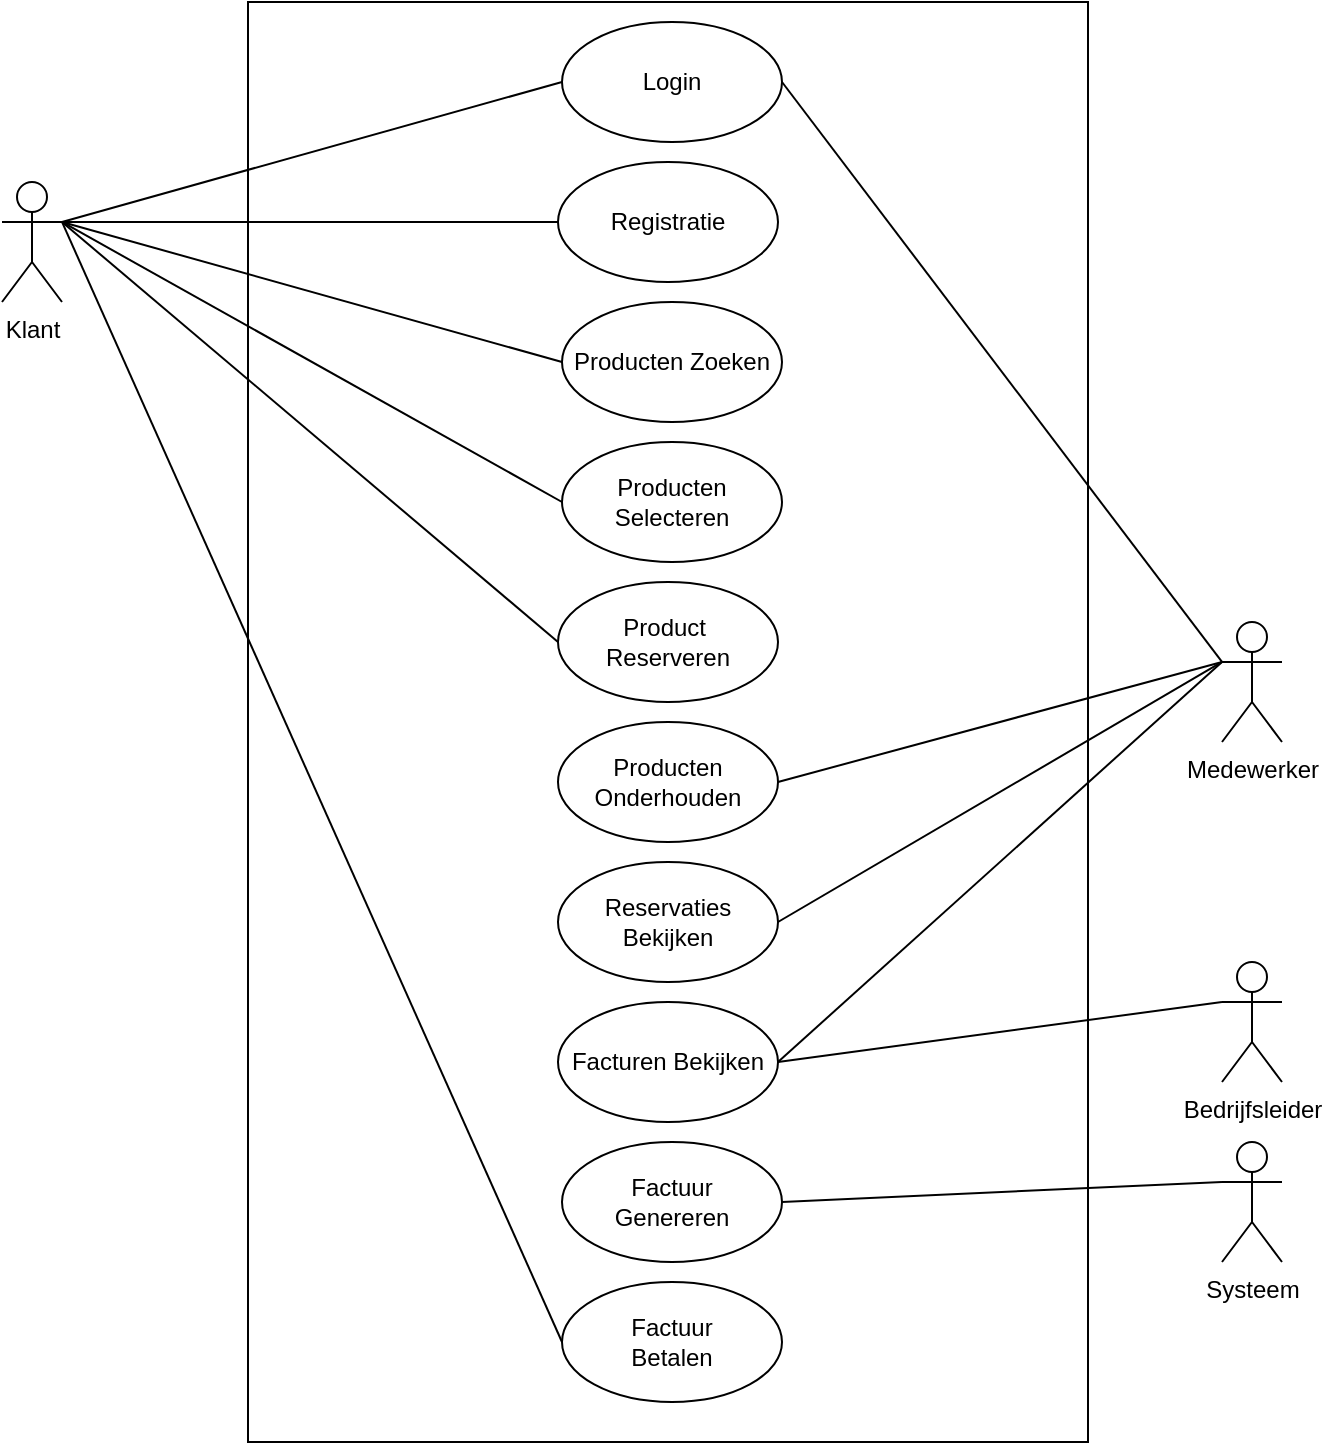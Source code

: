 <mxfile version="11.2.8" type="device" pages="1"><diagram id="GRLYx-MH9I6aNWoCMY3W" name="Page-1"><mxGraphModel dx="1504" dy="722" grid="1" gridSize="10" guides="1" tooltips="1" connect="1" arrows="1" fold="1" page="1" pageScale="1" pageWidth="827" pageHeight="1169" math="0" shadow="0"><root><mxCell id="0"/><mxCell id="1" parent="0"/><mxCell id="NoqfuO-_R5c9YaWRD9jd-1" value="" style="html=1;" vertex="1" parent="1"><mxGeometry x="203" y="30" width="420" height="720" as="geometry"/></mxCell><mxCell id="NoqfuO-_R5c9YaWRD9jd-2" value="Klant" style="shape=umlActor;verticalLabelPosition=bottom;labelBackgroundColor=#ffffff;verticalAlign=top;html=1;" vertex="1" parent="1"><mxGeometry x="80" y="120" width="30" height="60" as="geometry"/></mxCell><mxCell id="NoqfuO-_R5c9YaWRD9jd-3" value="Medewerker" style="shape=umlActor;verticalLabelPosition=bottom;labelBackgroundColor=#ffffff;verticalAlign=top;html=1;" vertex="1" parent="1"><mxGeometry x="690" y="340" width="30" height="60" as="geometry"/></mxCell><mxCell id="NoqfuO-_R5c9YaWRD9jd-8" value="Bedrijfsleider" style="shape=umlActor;verticalLabelPosition=bottom;labelBackgroundColor=#ffffff;verticalAlign=top;html=1;" vertex="1" parent="1"><mxGeometry x="690" y="510" width="30" height="60" as="geometry"/></mxCell><mxCell id="NoqfuO-_R5c9YaWRD9jd-12" value="Login" style="ellipse;whiteSpace=wrap;html=1;" vertex="1" parent="1"><mxGeometry x="360" y="40" width="110" height="60" as="geometry"/></mxCell><mxCell id="NoqfuO-_R5c9YaWRD9jd-17" value="" style="endArrow=none;html=1;entryX=0;entryY=0.5;entryDx=0;entryDy=0;exitX=1;exitY=0.333;exitDx=0;exitDy=0;exitPerimeter=0;" edge="1" parent="1" source="NoqfuO-_R5c9YaWRD9jd-2" target="NoqfuO-_R5c9YaWRD9jd-12"><mxGeometry width="50" height="50" relative="1" as="geometry"><mxPoint x="130" y="310" as="sourcePoint"/><mxPoint x="180" y="260" as="targetPoint"/></mxGeometry></mxCell><mxCell id="NoqfuO-_R5c9YaWRD9jd-19" value="" style="endArrow=none;html=1;entryX=0;entryY=0.333;entryDx=0;entryDy=0;exitX=1;exitY=0.5;exitDx=0;exitDy=0;entryPerimeter=0;" edge="1" parent="1" source="NoqfuO-_R5c9YaWRD9jd-12" target="NoqfuO-_R5c9YaWRD9jd-3"><mxGeometry width="50" height="50" relative="1" as="geometry"><mxPoint x="120" y="150" as="sourcePoint"/><mxPoint x="375" y="90" as="targetPoint"/></mxGeometry></mxCell><mxCell id="NoqfuO-_R5c9YaWRD9jd-20" value="Registratie" style="ellipse;whiteSpace=wrap;html=1;" vertex="1" parent="1"><mxGeometry x="358" y="110" width="110" height="60" as="geometry"/></mxCell><mxCell id="NoqfuO-_R5c9YaWRD9jd-21" value="" style="endArrow=none;html=1;exitX=1;exitY=0.333;exitDx=0;exitDy=0;exitPerimeter=0;entryX=0;entryY=0.5;entryDx=0;entryDy=0;" edge="1" parent="1" source="NoqfuO-_R5c9YaWRD9jd-2" target="NoqfuO-_R5c9YaWRD9jd-20"><mxGeometry width="50" height="50" relative="1" as="geometry"><mxPoint x="130" y="280" as="sourcePoint"/><mxPoint x="180" y="230" as="targetPoint"/></mxGeometry></mxCell><mxCell id="NoqfuO-_R5c9YaWRD9jd-22" value="Producten Zoeken" style="ellipse;whiteSpace=wrap;html=1;" vertex="1" parent="1"><mxGeometry x="360" y="180" width="110" height="60" as="geometry"/></mxCell><mxCell id="NoqfuO-_R5c9YaWRD9jd-23" value="" style="endArrow=none;html=1;entryX=0;entryY=0.5;entryDx=0;entryDy=0;exitX=1;exitY=0.333;exitDx=0;exitDy=0;exitPerimeter=0;" edge="1" parent="1" source="NoqfuO-_R5c9YaWRD9jd-2" target="NoqfuO-_R5c9YaWRD9jd-22"><mxGeometry width="50" height="50" relative="1" as="geometry"><mxPoint x="50" y="330" as="sourcePoint"/><mxPoint x="100" y="280" as="targetPoint"/></mxGeometry></mxCell><mxCell id="NoqfuO-_R5c9YaWRD9jd-24" value="Producten Selecteren" style="ellipse;whiteSpace=wrap;html=1;" vertex="1" parent="1"><mxGeometry x="360" y="250" width="110" height="60" as="geometry"/></mxCell><mxCell id="NoqfuO-_R5c9YaWRD9jd-25" value="" style="endArrow=none;html=1;entryX=1;entryY=0.333;entryDx=0;entryDy=0;entryPerimeter=0;exitX=0;exitY=0.5;exitDx=0;exitDy=0;" edge="1" parent="1" source="NoqfuO-_R5c9YaWRD9jd-24" target="NoqfuO-_R5c9YaWRD9jd-2"><mxGeometry width="50" height="50" relative="1" as="geometry"><mxPoint x="80" y="330" as="sourcePoint"/><mxPoint x="130" y="280" as="targetPoint"/></mxGeometry></mxCell><mxCell id="NoqfuO-_R5c9YaWRD9jd-26" value="Product&amp;nbsp; Reserveren" style="ellipse;whiteSpace=wrap;html=1;" vertex="1" parent="1"><mxGeometry x="358" y="320" width="110" height="60" as="geometry"/></mxCell><mxCell id="NoqfuO-_R5c9YaWRD9jd-27" value="" style="endArrow=none;html=1;entryX=1;entryY=0.333;entryDx=0;entryDy=0;entryPerimeter=0;exitX=0;exitY=0.5;exitDx=0;exitDy=0;" edge="1" parent="1" source="NoqfuO-_R5c9YaWRD9jd-26" target="NoqfuO-_R5c9YaWRD9jd-2"><mxGeometry width="50" height="50" relative="1" as="geometry"><mxPoint x="100" y="300" as="sourcePoint"/><mxPoint x="150" y="250" as="targetPoint"/></mxGeometry></mxCell><mxCell id="NoqfuO-_R5c9YaWRD9jd-28" value="Producten Onderhouden" style="ellipse;whiteSpace=wrap;html=1;" vertex="1" parent="1"><mxGeometry x="358" y="390" width="110" height="60" as="geometry"/></mxCell><mxCell id="NoqfuO-_R5c9YaWRD9jd-29" value="" style="endArrow=none;html=1;entryX=1;entryY=0.5;entryDx=0;entryDy=0;exitX=0;exitY=0.333;exitDx=0;exitDy=0;exitPerimeter=0;" edge="1" parent="1" source="NoqfuO-_R5c9YaWRD9jd-3" target="NoqfuO-_R5c9YaWRD9jd-28"><mxGeometry width="50" height="50" relative="1" as="geometry"><mxPoint x="60" y="450" as="sourcePoint"/><mxPoint x="110" y="400" as="targetPoint"/></mxGeometry></mxCell><mxCell id="NoqfuO-_R5c9YaWRD9jd-30" value="Reservaties Bekijken" style="ellipse;whiteSpace=wrap;html=1;" vertex="1" parent="1"><mxGeometry x="358" y="460" width="110" height="60" as="geometry"/></mxCell><mxCell id="NoqfuO-_R5c9YaWRD9jd-31" value="" style="endArrow=none;html=1;entryX=0;entryY=0.333;entryDx=0;entryDy=0;entryPerimeter=0;exitX=1;exitY=0.5;exitDx=0;exitDy=0;" edge="1" parent="1" source="NoqfuO-_R5c9YaWRD9jd-30" target="NoqfuO-_R5c9YaWRD9jd-3"><mxGeometry width="50" height="50" relative="1" as="geometry"><mxPoint x="70" y="510" as="sourcePoint"/><mxPoint x="120" y="460" as="targetPoint"/></mxGeometry></mxCell><mxCell id="NoqfuO-_R5c9YaWRD9jd-32" value="Factuur &lt;br&gt;Genereren" style="ellipse;whiteSpace=wrap;html=1;" vertex="1" parent="1"><mxGeometry x="360" y="600" width="110" height="60" as="geometry"/></mxCell><mxCell id="NoqfuO-_R5c9YaWRD9jd-33" value="Systeem" style="shape=umlActor;verticalLabelPosition=bottom;labelBackgroundColor=#ffffff;verticalAlign=top;html=1;" vertex="1" parent="1"><mxGeometry x="690" y="600" width="30" height="60" as="geometry"/></mxCell><mxCell id="NoqfuO-_R5c9YaWRD9jd-34" value="" style="endArrow=none;html=1;entryX=0;entryY=0.333;entryDx=0;entryDy=0;entryPerimeter=0;exitX=1;exitY=0.5;exitDx=0;exitDy=0;" edge="1" parent="1" source="NoqfuO-_R5c9YaWRD9jd-32" target="NoqfuO-_R5c9YaWRD9jd-33"><mxGeometry width="50" height="50" relative="1" as="geometry"><mxPoint x="90" y="580" as="sourcePoint"/><mxPoint x="140" y="530" as="targetPoint"/></mxGeometry></mxCell><mxCell id="NoqfuO-_R5c9YaWRD9jd-35" value="Facturen Bekijken" style="ellipse;whiteSpace=wrap;html=1;" vertex="1" parent="1"><mxGeometry x="358" y="530" width="110" height="60" as="geometry"/></mxCell><mxCell id="NoqfuO-_R5c9YaWRD9jd-36" value="" style="endArrow=none;html=1;entryX=0;entryY=0.333;entryDx=0;entryDy=0;entryPerimeter=0;exitX=1;exitY=0.5;exitDx=0;exitDy=0;" edge="1" parent="1" source="NoqfuO-_R5c9YaWRD9jd-35" target="NoqfuO-_R5c9YaWRD9jd-8"><mxGeometry width="50" height="50" relative="1" as="geometry"><mxPoint x="80" y="620" as="sourcePoint"/><mxPoint x="130" y="570" as="targetPoint"/></mxGeometry></mxCell><mxCell id="NoqfuO-_R5c9YaWRD9jd-37" value="Factuur &lt;br&gt;Betalen" style="ellipse;whiteSpace=wrap;html=1;" vertex="1" parent="1"><mxGeometry x="360" y="670" width="110" height="60" as="geometry"/></mxCell><mxCell id="NoqfuO-_R5c9YaWRD9jd-38" value="" style="endArrow=none;html=1;entryX=1;entryY=0.333;entryDx=0;entryDy=0;entryPerimeter=0;exitX=0;exitY=0.5;exitDx=0;exitDy=0;" edge="1" parent="1" source="NoqfuO-_R5c9YaWRD9jd-37" target="NoqfuO-_R5c9YaWRD9jd-2"><mxGeometry width="50" height="50" relative="1" as="geometry"><mxPoint y="550" as="sourcePoint"/><mxPoint x="50" y="500" as="targetPoint"/></mxGeometry></mxCell><mxCell id="NoqfuO-_R5c9YaWRD9jd-39" value="" style="endArrow=none;html=1;entryX=0;entryY=0.333;entryDx=0;entryDy=0;entryPerimeter=0;exitX=1;exitY=0.5;exitDx=0;exitDy=0;" edge="1" parent="1" source="NoqfuO-_R5c9YaWRD9jd-35" target="NoqfuO-_R5c9YaWRD9jd-3"><mxGeometry width="50" height="50" relative="1" as="geometry"><mxPoint x="478" y="500.0" as="sourcePoint"/><mxPoint x="700" y="370" as="targetPoint"/></mxGeometry></mxCell></root></mxGraphModel></diagram></mxfile>